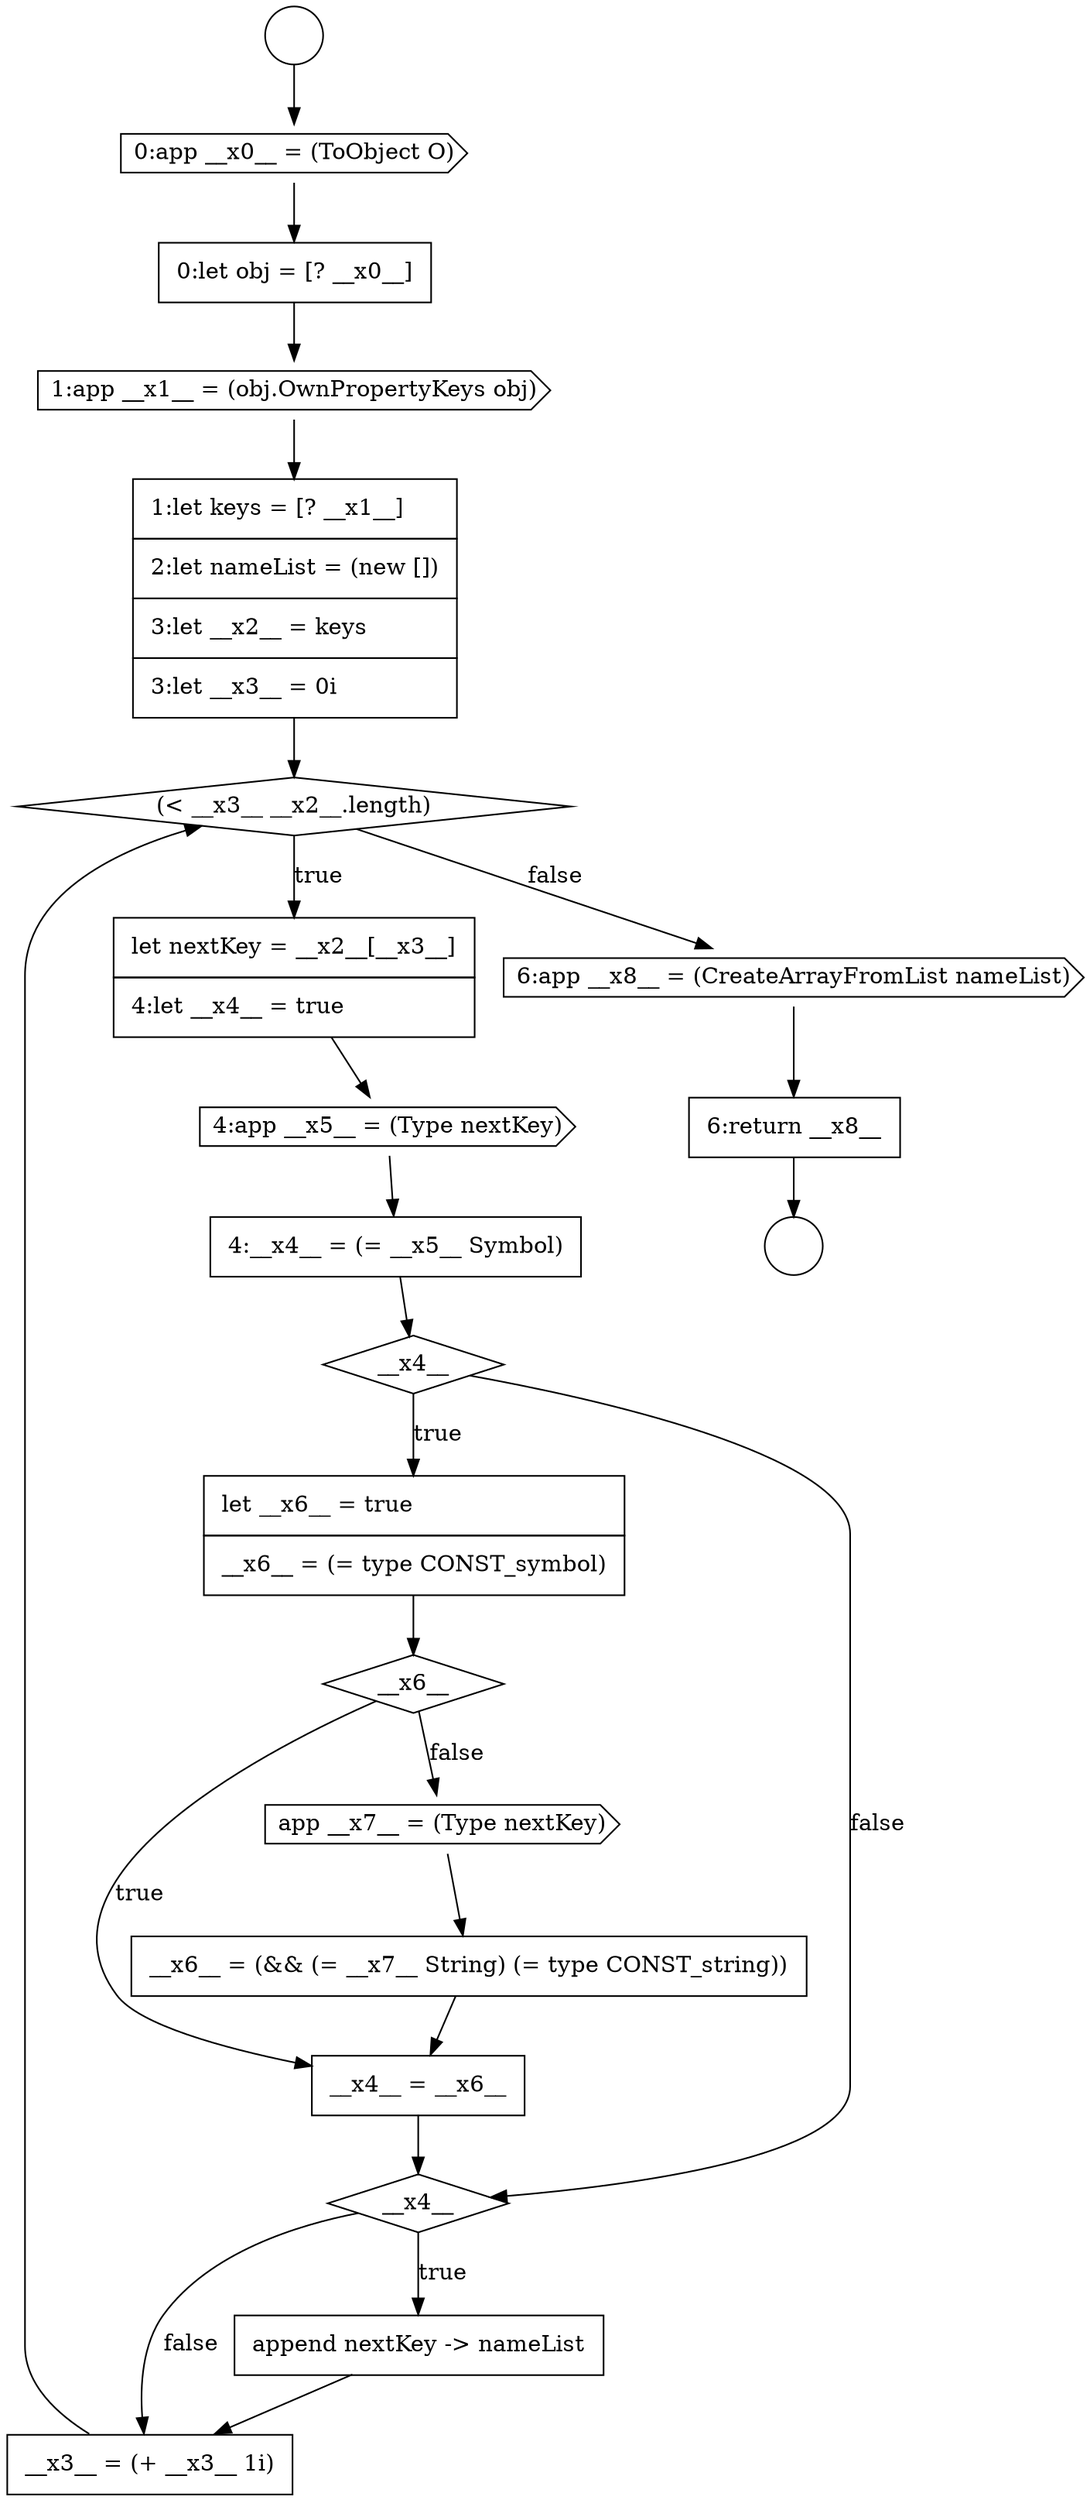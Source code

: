 digraph {
  node12077 [shape=circle label=" " color="black" fillcolor="white" style=filled]
  node12090 [shape=none, margin=0, label=<<font color="black">
    <table border="0" cellborder="1" cellspacing="0" cellpadding="10">
      <tr><td align="left">__x6__ = (&amp;&amp; (= __x7__ String) (= type CONST_string))</td></tr>
    </table>
  </font>> color="black" fillcolor="white" style=filled]
  node12078 [shape=cds, label=<<font color="black">0:app __x0__ = (ToObject O)</font>> color="black" fillcolor="white" style=filled]
  node12083 [shape=none, margin=0, label=<<font color="black">
    <table border="0" cellborder="1" cellspacing="0" cellpadding="10">
      <tr><td align="left">let nextKey = __x2__[__x3__]</td></tr>
      <tr><td align="left">4:let __x4__ = true</td></tr>
    </table>
  </font>> color="black" fillcolor="white" style=filled]
  node12095 [shape=cds, label=<<font color="black">6:app __x8__ = (CreateArrayFromList nameList)</font>> color="black" fillcolor="white" style=filled]
  node12091 [shape=none, margin=0, label=<<font color="black">
    <table border="0" cellborder="1" cellspacing="0" cellpadding="10">
      <tr><td align="left">__x4__ = __x6__</td></tr>
    </table>
  </font>> color="black" fillcolor="white" style=filled]
  node12087 [shape=none, margin=0, label=<<font color="black">
    <table border="0" cellborder="1" cellspacing="0" cellpadding="10">
      <tr><td align="left">let __x6__ = true</td></tr>
      <tr><td align="left">__x6__ = (= type CONST_symbol)</td></tr>
    </table>
  </font>> color="black" fillcolor="white" style=filled]
  node12079 [shape=none, margin=0, label=<<font color="black">
    <table border="0" cellborder="1" cellspacing="0" cellpadding="10">
      <tr><td align="left">0:let obj = [? __x0__]</td></tr>
    </table>
  </font>> color="black" fillcolor="white" style=filled]
  node12088 [shape=diamond, label=<<font color="black">__x6__</font>> color="black" fillcolor="white" style=filled]
  node12081 [shape=none, margin=0, label=<<font color="black">
    <table border="0" cellborder="1" cellspacing="0" cellpadding="10">
      <tr><td align="left">1:let keys = [? __x1__]</td></tr>
      <tr><td align="left">2:let nameList = (new [])</td></tr>
      <tr><td align="left">3:let __x2__ = keys</td></tr>
      <tr><td align="left">3:let __x3__ = 0i</td></tr>
    </table>
  </font>> color="black" fillcolor="white" style=filled]
  node12076 [shape=circle label=" " color="black" fillcolor="white" style=filled]
  node12085 [shape=none, margin=0, label=<<font color="black">
    <table border="0" cellborder="1" cellspacing="0" cellpadding="10">
      <tr><td align="left">4:__x4__ = (= __x5__ Symbol)</td></tr>
    </table>
  </font>> color="black" fillcolor="white" style=filled]
  node12094 [shape=none, margin=0, label=<<font color="black">
    <table border="0" cellborder="1" cellspacing="0" cellpadding="10">
      <tr><td align="left">__x3__ = (+ __x3__ 1i)</td></tr>
    </table>
  </font>> color="black" fillcolor="white" style=filled]
  node12084 [shape=cds, label=<<font color="black">4:app __x5__ = (Type nextKey)</font>> color="black" fillcolor="white" style=filled]
  node12089 [shape=cds, label=<<font color="black">app __x7__ = (Type nextKey)</font>> color="black" fillcolor="white" style=filled]
  node12082 [shape=diamond, label=<<font color="black">(&lt; __x3__ __x2__.length)</font>> color="black" fillcolor="white" style=filled]
  node12096 [shape=none, margin=0, label=<<font color="black">
    <table border="0" cellborder="1" cellspacing="0" cellpadding="10">
      <tr><td align="left">6:return __x8__</td></tr>
    </table>
  </font>> color="black" fillcolor="white" style=filled]
  node12092 [shape=diamond, label=<<font color="black">__x4__</font>> color="black" fillcolor="white" style=filled]
  node12086 [shape=diamond, label=<<font color="black">__x4__</font>> color="black" fillcolor="white" style=filled]
  node12080 [shape=cds, label=<<font color="black">1:app __x1__ = (obj.OwnPropertyKeys obj)</font>> color="black" fillcolor="white" style=filled]
  node12093 [shape=none, margin=0, label=<<font color="black">
    <table border="0" cellborder="1" cellspacing="0" cellpadding="10">
      <tr><td align="left">append nextKey -&gt; nameList</td></tr>
    </table>
  </font>> color="black" fillcolor="white" style=filled]
  node12086 -> node12087 [label=<<font color="black">true</font>> color="black"]
  node12086 -> node12092 [label=<<font color="black">false</font>> color="black"]
  node12084 -> node12085 [ color="black"]
  node12091 -> node12092 [ color="black"]
  node12089 -> node12090 [ color="black"]
  node12094 -> node12082 [ color="black"]
  node12085 -> node12086 [ color="black"]
  node12092 -> node12093 [label=<<font color="black">true</font>> color="black"]
  node12092 -> node12094 [label=<<font color="black">false</font>> color="black"]
  node12082 -> node12083 [label=<<font color="black">true</font>> color="black"]
  node12082 -> node12095 [label=<<font color="black">false</font>> color="black"]
  node12080 -> node12081 [ color="black"]
  node12078 -> node12079 [ color="black"]
  node12087 -> node12088 [ color="black"]
  node12088 -> node12091 [label=<<font color="black">true</font>> color="black"]
  node12088 -> node12089 [label=<<font color="black">false</font>> color="black"]
  node12083 -> node12084 [ color="black"]
  node12093 -> node12094 [ color="black"]
  node12096 -> node12077 [ color="black"]
  node12079 -> node12080 [ color="black"]
  node12090 -> node12091 [ color="black"]
  node12095 -> node12096 [ color="black"]
  node12081 -> node12082 [ color="black"]
  node12076 -> node12078 [ color="black"]
}
